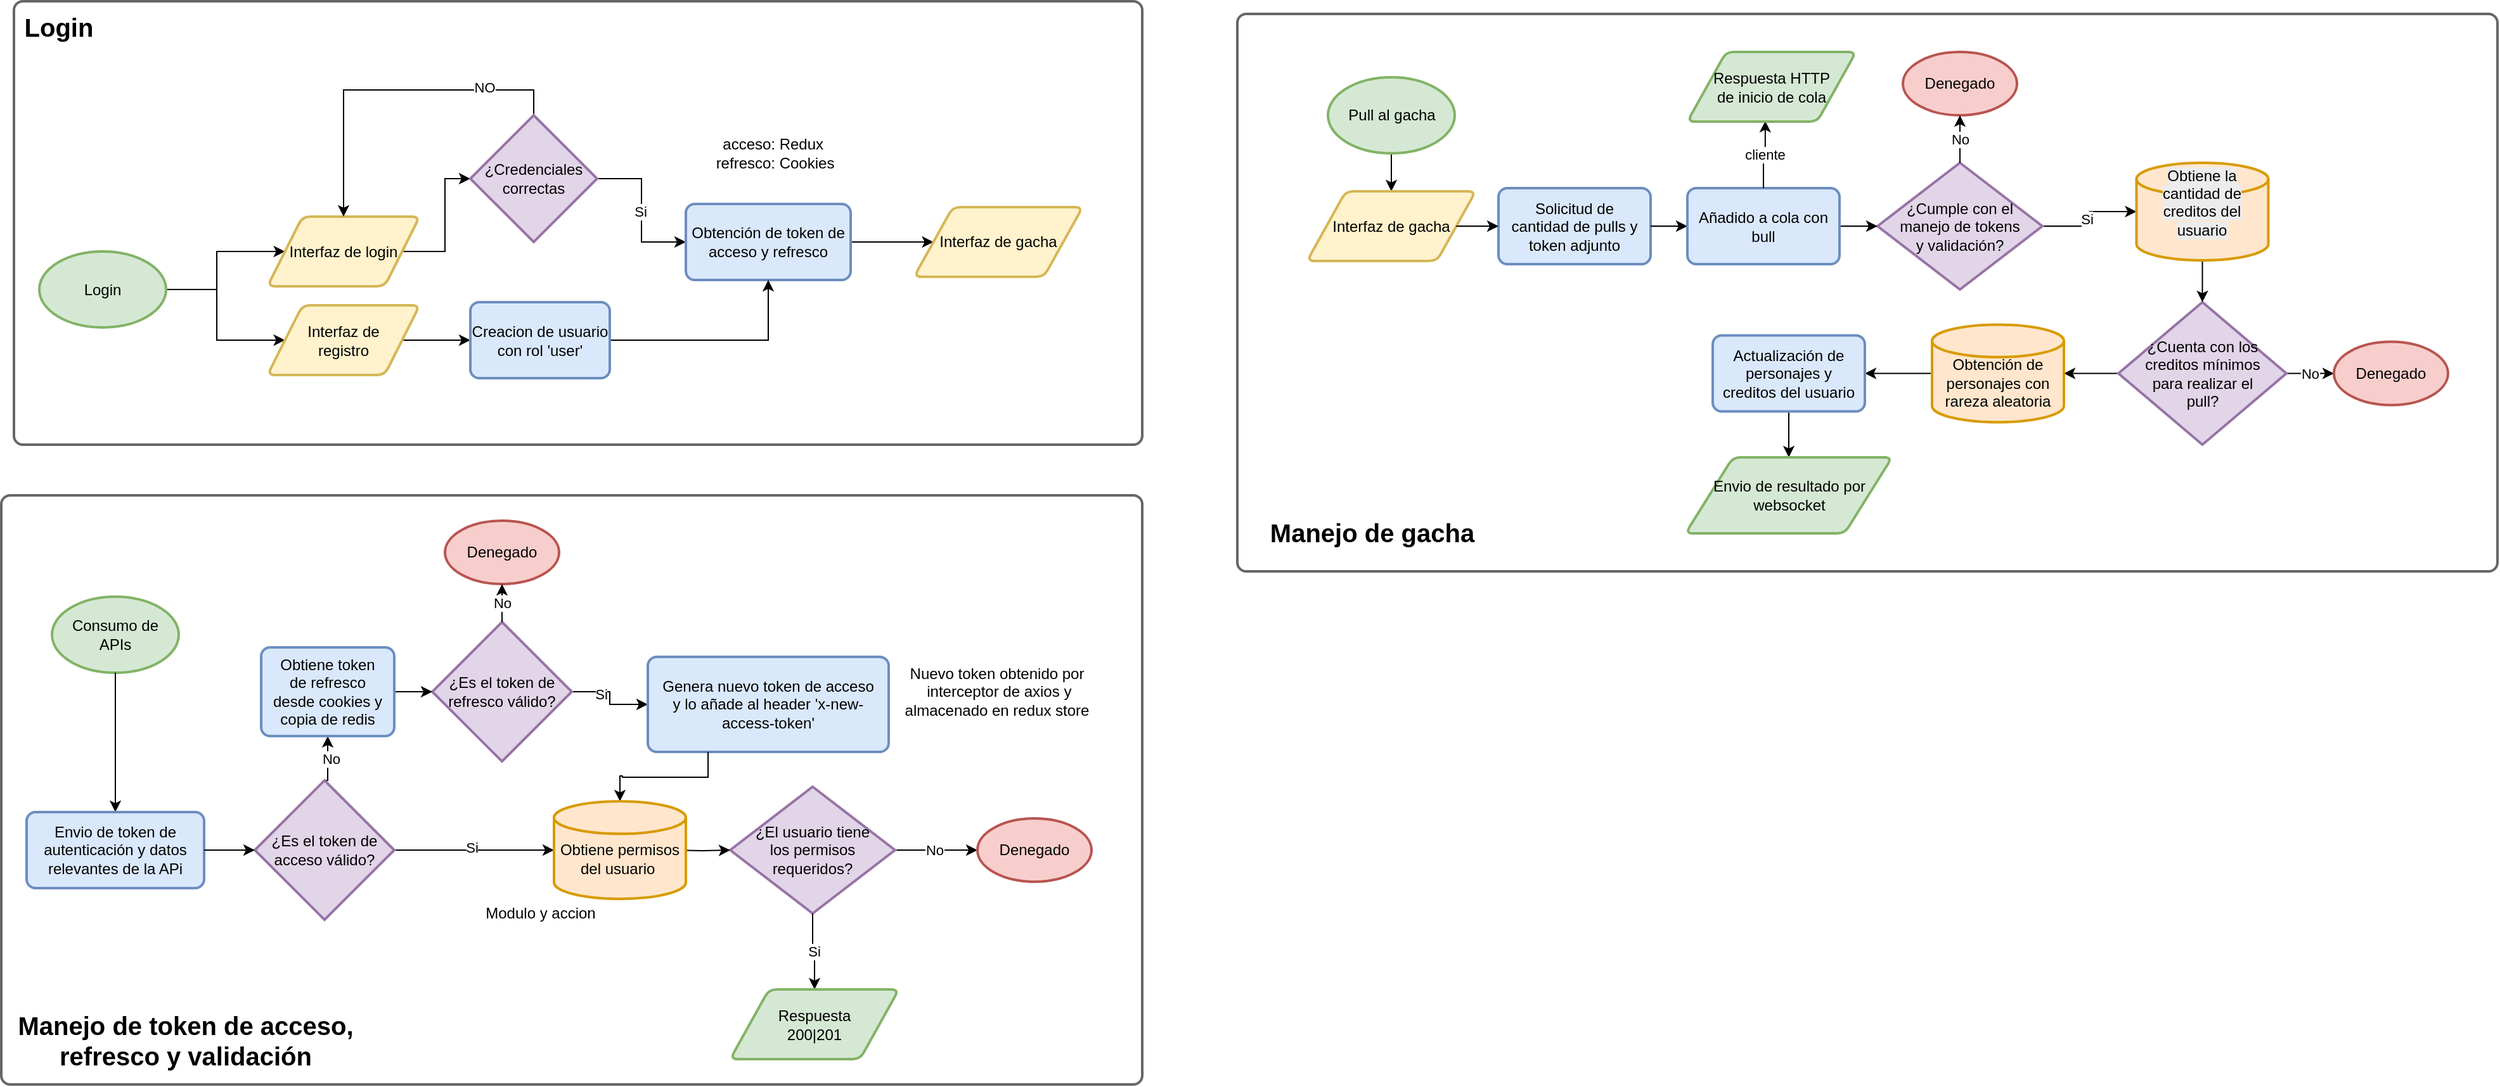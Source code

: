 <mxfile version="28.0.4">
  <diagram name="Página-1" id="W41r3pPWqOTHDsypWAUl">
    <mxGraphModel dx="1426" dy="2010" grid="0" gridSize="10" guides="1" tooltips="1" connect="1" arrows="1" fold="1" page="1" pageScale="1" pageWidth="827" pageHeight="1169" math="0" shadow="0">
      <root>
        <mxCell id="0" />
        <mxCell id="1" parent="0" />
        <mxCell id="RizpdKCqNdR7yWla9vBL-81" value="" style="rounded=1;whiteSpace=wrap;html=1;absoluteArcSize=1;arcSize=14;strokeWidth=2;fillColor=none;strokeColor=#666666;fontColor=#333333;" vertex="1" parent="1">
          <mxGeometry x="985" y="-50" width="994" height="440" as="geometry" />
        </mxCell>
        <mxCell id="RizpdKCqNdR7yWla9vBL-45" value="" style="rounded=1;whiteSpace=wrap;html=1;absoluteArcSize=1;arcSize=14;strokeWidth=2;fillColor=none;strokeColor=#666666;fontColor=#333333;" vertex="1" parent="1">
          <mxGeometry x="10" y="330" width="900" height="465" as="geometry" />
        </mxCell>
        <mxCell id="RizpdKCqNdR7yWla9vBL-2" value="" style="rounded=1;whiteSpace=wrap;html=1;absoluteArcSize=1;arcSize=14;strokeWidth=2;fillColor=none;strokeColor=#666666;fontColor=#333333;" vertex="1" parent="1">
          <mxGeometry x="20" y="-60" width="890" height="350" as="geometry" />
        </mxCell>
        <mxCell id="RizpdKCqNdR7yWla9vBL-4" style="edgeStyle=orthogonalEdgeStyle;rounded=0;orthogonalLoop=1;jettySize=auto;html=1;exitX=1;exitY=0.5;exitDx=0;exitDy=0;exitPerimeter=0;" edge="1" parent="1" source="RizpdKCqNdR7yWla9vBL-1" target="RizpdKCqNdR7yWla9vBL-3">
          <mxGeometry relative="1" as="geometry" />
        </mxCell>
        <mxCell id="RizpdKCqNdR7yWla9vBL-6" style="edgeStyle=orthogonalEdgeStyle;rounded=0;orthogonalLoop=1;jettySize=auto;html=1;exitX=1;exitY=0.5;exitDx=0;exitDy=0;exitPerimeter=0;" edge="1" parent="1" source="RizpdKCqNdR7yWla9vBL-1" target="RizpdKCqNdR7yWla9vBL-5">
          <mxGeometry relative="1" as="geometry" />
        </mxCell>
        <mxCell id="RizpdKCqNdR7yWla9vBL-1" value="Login" style="strokeWidth=2;html=1;shape=mxgraph.flowchart.start_1;whiteSpace=wrap;fillColor=#d5e8d4;strokeColor=#82b366;" vertex="1" parent="1">
          <mxGeometry x="40" y="137.5" width="100" height="60" as="geometry" />
        </mxCell>
        <mxCell id="RizpdKCqNdR7yWla9vBL-9" value="" style="edgeStyle=orthogonalEdgeStyle;rounded=0;orthogonalLoop=1;jettySize=auto;html=1;" edge="1" parent="1" source="RizpdKCqNdR7yWla9vBL-3" target="RizpdKCqNdR7yWla9vBL-8">
          <mxGeometry relative="1" as="geometry" />
        </mxCell>
        <mxCell id="RizpdKCqNdR7yWla9vBL-3" value="Interfaz de login" style="shape=parallelogram;html=1;strokeWidth=2;perimeter=parallelogramPerimeter;whiteSpace=wrap;rounded=1;arcSize=12;size=0.23;fillColor=#fff2cc;strokeColor=#d6b656;spacingLeft=10;spacingRight=10;" vertex="1" parent="1">
          <mxGeometry x="220" y="110" width="120" height="55" as="geometry" />
        </mxCell>
        <mxCell id="RizpdKCqNdR7yWla9vBL-18" style="edgeStyle=orthogonalEdgeStyle;rounded=0;orthogonalLoop=1;jettySize=auto;html=1;exitX=1;exitY=0.5;exitDx=0;exitDy=0;entryX=0;entryY=0.5;entryDx=0;entryDy=0;" edge="1" parent="1" source="RizpdKCqNdR7yWla9vBL-5" target="RizpdKCqNdR7yWla9vBL-17">
          <mxGeometry relative="1" as="geometry" />
        </mxCell>
        <mxCell id="RizpdKCqNdR7yWla9vBL-5" value="Interfaz de registro" style="shape=parallelogram;html=1;strokeWidth=2;perimeter=parallelogramPerimeter;whiteSpace=wrap;rounded=1;arcSize=12;size=0.23;fillColor=#fff2cc;strokeColor=#d6b656;spacingLeft=10;spacingRight=10;" vertex="1" parent="1">
          <mxGeometry x="220" y="180" width="120" height="55" as="geometry" />
        </mxCell>
        <mxCell id="RizpdKCqNdR7yWla9vBL-10" style="edgeStyle=orthogonalEdgeStyle;rounded=0;orthogonalLoop=1;jettySize=auto;html=1;exitX=0.5;exitY=0;exitDx=0;exitDy=0;exitPerimeter=0;entryX=0.5;entryY=0;entryDx=0;entryDy=0;" edge="1" parent="1" source="RizpdKCqNdR7yWla9vBL-8" target="RizpdKCqNdR7yWla9vBL-3">
          <mxGeometry relative="1" as="geometry" />
        </mxCell>
        <mxCell id="RizpdKCqNdR7yWla9vBL-11" value="NO" style="edgeLabel;html=1;align=center;verticalAlign=middle;resizable=0;points=[];" vertex="1" connectable="0" parent="RizpdKCqNdR7yWla9vBL-10">
          <mxGeometry x="-0.559" y="-2" relative="1" as="geometry">
            <mxPoint as="offset" />
          </mxGeometry>
        </mxCell>
        <mxCell id="RizpdKCqNdR7yWla9vBL-14" style="edgeStyle=orthogonalEdgeStyle;rounded=0;orthogonalLoop=1;jettySize=auto;html=1;exitX=1;exitY=0.5;exitDx=0;exitDy=0;exitPerimeter=0;entryX=0;entryY=0.5;entryDx=0;entryDy=0;" edge="1" parent="1" source="RizpdKCqNdR7yWla9vBL-8" target="RizpdKCqNdR7yWla9vBL-12">
          <mxGeometry relative="1" as="geometry" />
        </mxCell>
        <mxCell id="RizpdKCqNdR7yWla9vBL-15" value="Si" style="edgeLabel;html=1;align=center;verticalAlign=middle;resizable=0;points=[];" vertex="1" connectable="0" parent="RizpdKCqNdR7yWla9vBL-14">
          <mxGeometry x="0.013" y="-1" relative="1" as="geometry">
            <mxPoint as="offset" />
          </mxGeometry>
        </mxCell>
        <mxCell id="RizpdKCqNdR7yWla9vBL-8" value="¿Credenciales correctas" style="strokeWidth=2;html=1;shape=mxgraph.flowchart.decision;whiteSpace=wrap;fillColor=#e1d5e7;strokeColor=#9673a6;" vertex="1" parent="1">
          <mxGeometry x="380" y="30" width="100" height="100" as="geometry" />
        </mxCell>
        <mxCell id="RizpdKCqNdR7yWla9vBL-16" style="edgeStyle=orthogonalEdgeStyle;rounded=0;orthogonalLoop=1;jettySize=auto;html=1;entryX=0;entryY=0.5;entryDx=0;entryDy=0;" edge="1" parent="1" source="RizpdKCqNdR7yWla9vBL-12" target="RizpdKCqNdR7yWla9vBL-13">
          <mxGeometry relative="1" as="geometry" />
        </mxCell>
        <mxCell id="RizpdKCqNdR7yWla9vBL-12" value="Obtención de token de acceso y refresco" style="rounded=1;whiteSpace=wrap;html=1;absoluteArcSize=1;arcSize=14;strokeWidth=2;fillColor=#dae8fc;strokeColor=#6c8ebf;" vertex="1" parent="1">
          <mxGeometry x="550" y="100" width="130" height="60" as="geometry" />
        </mxCell>
        <mxCell id="RizpdKCqNdR7yWla9vBL-13" value="Interfaz de gacha" style="shape=parallelogram;html=1;strokeWidth=2;perimeter=parallelogramPerimeter;whiteSpace=wrap;rounded=1;arcSize=12;size=0.23;fillColor=#fff2cc;strokeColor=#d6b656;spacingLeft=12;spacingRight=12;" vertex="1" parent="1">
          <mxGeometry x="730" y="102.5" width="133" height="55" as="geometry" />
        </mxCell>
        <mxCell id="RizpdKCqNdR7yWla9vBL-19" style="edgeStyle=orthogonalEdgeStyle;rounded=0;orthogonalLoop=1;jettySize=auto;html=1;exitX=1;exitY=0.5;exitDx=0;exitDy=0;" edge="1" parent="1" source="RizpdKCqNdR7yWla9vBL-17" target="RizpdKCqNdR7yWla9vBL-12">
          <mxGeometry relative="1" as="geometry" />
        </mxCell>
        <mxCell id="RizpdKCqNdR7yWla9vBL-17" value="Creacion de usuario con rol &#39;user&#39;" style="rounded=1;whiteSpace=wrap;html=1;absoluteArcSize=1;arcSize=14;strokeWidth=2;fillColor=#dae8fc;strokeColor=#6c8ebf;" vertex="1" parent="1">
          <mxGeometry x="380" y="177.5" width="110" height="60" as="geometry" />
        </mxCell>
        <mxCell id="RizpdKCqNdR7yWla9vBL-20" value="&lt;span style=&quot;text-wrap-mode: wrap;&quot;&gt;acceso&lt;/span&gt;: Redux&amp;nbsp;&lt;br&gt;&lt;div&gt;&lt;span style=&quot;text-wrap-mode: wrap; background-color: transparent; color: light-dark(rgb(0, 0, 0), rgb(255, 255, 255));&quot;&gt;refresco&lt;/span&gt;: Cookies&lt;/div&gt;" style="text;html=1;align=center;verticalAlign=middle;resizable=0;points=[];autosize=1;strokeColor=none;fillColor=none;" vertex="1" parent="1">
          <mxGeometry x="560" y="40" width="120" height="40" as="geometry" />
        </mxCell>
        <mxCell id="RizpdKCqNdR7yWla9vBL-21" value="Consumo de APIs" style="strokeWidth=2;html=1;shape=mxgraph.flowchart.start_1;whiteSpace=wrap;fillColor=#d5e8d4;strokeColor=#82b366;spacingLeft=10;spacingRight=10;" vertex="1" parent="1">
          <mxGeometry x="50" y="410" width="100" height="60" as="geometry" />
        </mxCell>
        <mxCell id="RizpdKCqNdR7yWla9vBL-26" style="edgeStyle=orthogonalEdgeStyle;rounded=0;orthogonalLoop=1;jettySize=auto;html=1;exitX=0.5;exitY=0;exitDx=0;exitDy=0;exitPerimeter=0;entryX=0.5;entryY=1;entryDx=0;entryDy=0;" edge="1" parent="1" source="RizpdKCqNdR7yWla9vBL-22" target="RizpdKCqNdR7yWla9vBL-56">
          <mxGeometry relative="1" as="geometry" />
        </mxCell>
        <mxCell id="RizpdKCqNdR7yWla9vBL-27" value="No" style="edgeLabel;html=1;align=center;verticalAlign=middle;resizable=0;points=[];" vertex="1" connectable="0" parent="RizpdKCqNdR7yWla9vBL-26">
          <mxGeometry x="0.077" y="-2" relative="1" as="geometry">
            <mxPoint as="offset" />
          </mxGeometry>
        </mxCell>
        <mxCell id="RizpdKCqNdR7yWla9vBL-35" style="edgeStyle=orthogonalEdgeStyle;rounded=0;orthogonalLoop=1;jettySize=auto;html=1;exitX=1;exitY=0.5;exitDx=0;exitDy=0;exitPerimeter=0;" edge="1" parent="1" source="RizpdKCqNdR7yWla9vBL-22" target="RizpdKCqNdR7yWla9vBL-86">
          <mxGeometry relative="1" as="geometry">
            <mxPoint x="440" y="610" as="targetPoint" />
          </mxGeometry>
        </mxCell>
        <mxCell id="RizpdKCqNdR7yWla9vBL-36" value="Si" style="edgeLabel;html=1;align=center;verticalAlign=middle;resizable=0;points=[];" vertex="1" connectable="0" parent="RizpdKCqNdR7yWla9vBL-35">
          <mxGeometry x="-0.043" y="2" relative="1" as="geometry">
            <mxPoint as="offset" />
          </mxGeometry>
        </mxCell>
        <mxCell id="RizpdKCqNdR7yWla9vBL-22" value="¿Es el token de acceso válido?" style="strokeWidth=2;html=1;shape=mxgraph.flowchart.decision;whiteSpace=wrap;fillColor=#e1d5e7;strokeColor=#9673a6;spacingLeft=10;spacingRight=10;" vertex="1" parent="1">
          <mxGeometry x="210" y="555" width="110" height="110" as="geometry" />
        </mxCell>
        <mxCell id="RizpdKCqNdR7yWla9vBL-23" style="edgeStyle=orthogonalEdgeStyle;rounded=0;orthogonalLoop=1;jettySize=auto;html=1;exitX=0.5;exitY=1;exitDx=0;exitDy=0;exitPerimeter=0;entryX=0.5;entryY=0;entryDx=0;entryDy=0;" edge="1" parent="1" source="RizpdKCqNdR7yWla9vBL-21" target="RizpdKCqNdR7yWla9vBL-48">
          <mxGeometry relative="1" as="geometry" />
        </mxCell>
        <mxCell id="RizpdKCqNdR7yWla9vBL-29" style="edgeStyle=orthogonalEdgeStyle;rounded=0;orthogonalLoop=1;jettySize=auto;html=1;exitX=1;exitY=0.5;exitDx=0;exitDy=0;exitPerimeter=0;entryX=0;entryY=0.5;entryDx=0;entryDy=0;" edge="1" parent="1" source="RizpdKCqNdR7yWla9vBL-24" target="RizpdKCqNdR7yWla9vBL-28">
          <mxGeometry relative="1" as="geometry" />
        </mxCell>
        <mxCell id="RizpdKCqNdR7yWla9vBL-30" value="Si" style="edgeLabel;html=1;align=center;verticalAlign=middle;resizable=0;points=[];" vertex="1" connectable="0" parent="RizpdKCqNdR7yWla9vBL-29">
          <mxGeometry x="-0.364" y="-2" relative="1" as="geometry">
            <mxPoint as="offset" />
          </mxGeometry>
        </mxCell>
        <mxCell id="RizpdKCqNdR7yWla9vBL-24" value="¿Es el token de refresco válido?" style="strokeWidth=2;html=1;shape=mxgraph.flowchart.decision;whiteSpace=wrap;fillColor=#e1d5e7;strokeColor=#9673a6;spacingLeft=10;spacingRight=10;" vertex="1" parent="1">
          <mxGeometry x="350" y="430" width="110" height="110" as="geometry" />
        </mxCell>
        <mxCell id="RizpdKCqNdR7yWla9vBL-28" value="Genera nuevo token de acceso y lo añade al header &#39;x-new-access-token&#39;" style="rounded=1;whiteSpace=wrap;html=1;absoluteArcSize=1;arcSize=14;strokeWidth=2;fillColor=#dae8fc;strokeColor=#6c8ebf;spacingLeft=6;spacingRight=6;" vertex="1" parent="1">
          <mxGeometry x="520" y="457.5" width="190" height="75" as="geometry" />
        </mxCell>
        <mxCell id="RizpdKCqNdR7yWla9vBL-31" value="Denegado" style="strokeWidth=2;html=1;shape=mxgraph.flowchart.start_2;whiteSpace=wrap;fillColor=#f8cecc;strokeColor=#b85450;" vertex="1" parent="1">
          <mxGeometry x="360" y="350" width="90" height="50" as="geometry" />
        </mxCell>
        <mxCell id="RizpdKCqNdR7yWla9vBL-32" value="No" style="edgeStyle=orthogonalEdgeStyle;rounded=0;orthogonalLoop=1;jettySize=auto;html=1;exitX=0.5;exitY=0;exitDx=0;exitDy=0;exitPerimeter=0;entryX=0.5;entryY=1;entryDx=0;entryDy=0;entryPerimeter=0;" edge="1" parent="1" source="RizpdKCqNdR7yWla9vBL-24" target="RizpdKCqNdR7yWla9vBL-31">
          <mxGeometry relative="1" as="geometry" />
        </mxCell>
        <mxCell id="RizpdKCqNdR7yWla9vBL-38" style="edgeStyle=orthogonalEdgeStyle;rounded=0;orthogonalLoop=1;jettySize=auto;html=1;exitX=1;exitY=0.5;exitDx=0;exitDy=0;exitPerimeter=0;" edge="1" parent="1" source="RizpdKCqNdR7yWla9vBL-33" target="RizpdKCqNdR7yWla9vBL-37">
          <mxGeometry relative="1" as="geometry" />
        </mxCell>
        <mxCell id="RizpdKCqNdR7yWla9vBL-40" value="No" style="edgeLabel;html=1;align=center;verticalAlign=middle;resizable=0;points=[];" vertex="1" connectable="0" parent="RizpdKCqNdR7yWla9vBL-38">
          <mxGeometry x="-0.043" relative="1" as="geometry">
            <mxPoint as="offset" />
          </mxGeometry>
        </mxCell>
        <mxCell id="RizpdKCqNdR7yWla9vBL-33" value="¿El usuario tiene los permisos requeridos?" style="strokeWidth=2;html=1;shape=mxgraph.flowchart.decision;whiteSpace=wrap;fillColor=#e1d5e7;strokeColor=#9673a6;spacingLeft=12;spacingRight=12;" vertex="1" parent="1">
          <mxGeometry x="585" y="560" width="130" height="100" as="geometry" />
        </mxCell>
        <mxCell id="RizpdKCqNdR7yWla9vBL-34" style="edgeStyle=orthogonalEdgeStyle;rounded=0;orthogonalLoop=1;jettySize=auto;html=1;exitX=0.25;exitY=1;exitDx=0;exitDy=0;" edge="1" parent="1" source="RizpdKCqNdR7yWla9vBL-28" target="RizpdKCqNdR7yWla9vBL-86">
          <mxGeometry relative="1" as="geometry">
            <mxPoint x="580" y="560" as="sourcePoint" />
            <mxPoint x="490" y="575" as="targetPoint" />
          </mxGeometry>
        </mxCell>
        <mxCell id="RizpdKCqNdR7yWla9vBL-37" value="Denegado" style="strokeWidth=2;html=1;shape=mxgraph.flowchart.start_2;whiteSpace=wrap;fillColor=#f8cecc;strokeColor=#b85450;" vertex="1" parent="1">
          <mxGeometry x="780" y="585" width="90" height="50" as="geometry" />
        </mxCell>
        <mxCell id="RizpdKCqNdR7yWla9vBL-39" value="&lt;div&gt;Modulo y accion&lt;/div&gt;" style="text;html=1;align=center;verticalAlign=middle;resizable=0;points=[];autosize=1;strokeColor=none;fillColor=none;" vertex="1" parent="1">
          <mxGeometry x="380" y="645" width="110" height="30" as="geometry" />
        </mxCell>
        <mxCell id="RizpdKCqNdR7yWla9vBL-42" value="Si" style="edgeStyle=orthogonalEdgeStyle;rounded=0;orthogonalLoop=1;jettySize=auto;html=1;exitX=0.5;exitY=1;exitDx=0;exitDy=0;exitPerimeter=0;entryX=0.5;entryY=0;entryDx=0;entryDy=0;" edge="1" parent="1" source="RizpdKCqNdR7yWla9vBL-33" target="RizpdKCqNdR7yWla9vBL-78">
          <mxGeometry relative="1" as="geometry" />
        </mxCell>
        <mxCell id="RizpdKCqNdR7yWla9vBL-43" value="Nuevo token obtenido por&lt;br&gt;&amp;nbsp;interceptor de axios y &lt;br&gt;almacenado en redux store" style="text;html=1;align=center;verticalAlign=middle;resizable=0;points=[];autosize=1;strokeColor=none;fillColor=none;" vertex="1" parent="1">
          <mxGeometry x="710" y="455" width="170" height="60" as="geometry" />
        </mxCell>
        <mxCell id="RizpdKCqNdR7yWla9vBL-44" value="Login" style="text;html=1;align=center;verticalAlign=middle;resizable=0;points=[];autosize=1;strokeColor=none;fillColor=none;fontSize=20;fontStyle=1" vertex="1" parent="1">
          <mxGeometry x="20" y="-60" width="70" height="40" as="geometry" />
        </mxCell>
        <mxCell id="RizpdKCqNdR7yWla9vBL-46" value="Manejo de token de acceso, &lt;br&gt;refresco y validación" style="text;html=1;align=center;verticalAlign=middle;resizable=0;points=[];autosize=1;strokeColor=none;fillColor=none;fontSize=20;fontStyle=1" vertex="1" parent="1">
          <mxGeometry x="20" y="730" width="270" height="60" as="geometry" />
        </mxCell>
        <mxCell id="RizpdKCqNdR7yWla9vBL-51" style="edgeStyle=orthogonalEdgeStyle;rounded=0;orthogonalLoop=1;jettySize=auto;html=1;exitX=0.5;exitY=1;exitDx=0;exitDy=0;exitPerimeter=0;entryX=0.5;entryY=0;entryDx=0;entryDy=0;" edge="1" parent="1" source="RizpdKCqNdR7yWla9vBL-47" target="RizpdKCqNdR7yWla9vBL-50">
          <mxGeometry relative="1" as="geometry" />
        </mxCell>
        <mxCell id="RizpdKCqNdR7yWla9vBL-47" value="Pull al gacha" style="strokeWidth=2;html=1;shape=mxgraph.flowchart.start_1;whiteSpace=wrap;fillColor=#d5e8d4;strokeColor=#82b366;spacingLeft=10;spacingRight=10;" vertex="1" parent="1">
          <mxGeometry x="1056.5" width="100" height="60" as="geometry" />
        </mxCell>
        <mxCell id="RizpdKCqNdR7yWla9vBL-48" value="Envio de token de autenticación y datos relevantes de la APi" style="rounded=1;whiteSpace=wrap;html=1;absoluteArcSize=1;arcSize=14;strokeWidth=2;fillColor=#dae8fc;strokeColor=#6c8ebf;spacingLeft=6;spacingRight=6;" vertex="1" parent="1">
          <mxGeometry x="30" y="580" width="140" height="60" as="geometry" />
        </mxCell>
        <mxCell id="RizpdKCqNdR7yWla9vBL-49" style="edgeStyle=orthogonalEdgeStyle;rounded=0;orthogonalLoop=1;jettySize=auto;html=1;entryX=0;entryY=0.5;entryDx=0;entryDy=0;entryPerimeter=0;" edge="1" parent="1" source="RizpdKCqNdR7yWla9vBL-48" target="RizpdKCqNdR7yWla9vBL-22">
          <mxGeometry relative="1" as="geometry" />
        </mxCell>
        <mxCell id="RizpdKCqNdR7yWla9vBL-50" value="Interfaz de gacha" style="shape=parallelogram;html=1;strokeWidth=2;perimeter=parallelogramPerimeter;whiteSpace=wrap;rounded=1;arcSize=12;size=0.23;fillColor=#fff2cc;strokeColor=#d6b656;spacingLeft=12;spacingRight=12;" vertex="1" parent="1">
          <mxGeometry x="1040" y="90" width="133" height="55" as="geometry" />
        </mxCell>
        <mxCell id="RizpdKCqNdR7yWla9vBL-52" value="Solicitud de cantidad de pulls y token adjunto" style="rounded=1;whiteSpace=wrap;html=1;absoluteArcSize=1;arcSize=14;strokeWidth=2;fillColor=#dae8fc;strokeColor=#6c8ebf;spacingLeft=5;spacingRight=5;" vertex="1" parent="1">
          <mxGeometry x="1191" y="87.5" width="120" height="60" as="geometry" />
        </mxCell>
        <mxCell id="RizpdKCqNdR7yWla9vBL-53" style="edgeStyle=orthogonalEdgeStyle;rounded=0;orthogonalLoop=1;jettySize=auto;html=1;exitX=1;exitY=0.5;exitDx=0;exitDy=0;entryX=0;entryY=0.5;entryDx=0;entryDy=0;" edge="1" parent="1" source="RizpdKCqNdR7yWla9vBL-50" target="RizpdKCqNdR7yWla9vBL-52">
          <mxGeometry relative="1" as="geometry" />
        </mxCell>
        <mxCell id="RizpdKCqNdR7yWla9vBL-55" style="edgeStyle=orthogonalEdgeStyle;rounded=0;orthogonalLoop=1;jettySize=auto;html=1;entryX=0;entryY=0.5;entryDx=0;entryDy=0;entryPerimeter=0;" edge="1" parent="1" target="RizpdKCqNdR7yWla9vBL-33">
          <mxGeometry relative="1" as="geometry">
            <mxPoint x="540" y="610" as="sourcePoint" />
          </mxGeometry>
        </mxCell>
        <mxCell id="RizpdKCqNdR7yWla9vBL-57" style="edgeStyle=orthogonalEdgeStyle;rounded=0;orthogonalLoop=1;jettySize=auto;html=1;" edge="1" parent="1" source="RizpdKCqNdR7yWla9vBL-56" target="RizpdKCqNdR7yWla9vBL-24">
          <mxGeometry relative="1" as="geometry" />
        </mxCell>
        <mxCell id="RizpdKCqNdR7yWla9vBL-56" value="Obtiene token de refresco desde cookies y copia de redis" style="rounded=1;whiteSpace=wrap;html=1;absoluteArcSize=1;arcSize=14;strokeWidth=2;fillColor=#dae8fc;strokeColor=#6c8ebf;spacingLeft=6;spacingRight=6;" vertex="1" parent="1">
          <mxGeometry x="215" y="450" width="105" height="70" as="geometry" />
        </mxCell>
        <mxCell id="RizpdKCqNdR7yWla9vBL-63" style="edgeStyle=orthogonalEdgeStyle;rounded=0;orthogonalLoop=1;jettySize=auto;html=1;" edge="1" parent="1" source="RizpdKCqNdR7yWla9vBL-58" target="RizpdKCqNdR7yWla9vBL-83">
          <mxGeometry relative="1" as="geometry">
            <mxPoint x="1689" y="110" as="targetPoint" />
          </mxGeometry>
        </mxCell>
        <mxCell id="RizpdKCqNdR7yWla9vBL-64" value="Si" style="edgeLabel;html=1;align=center;verticalAlign=middle;resizable=0;points=[];" vertex="1" connectable="0" parent="RizpdKCqNdR7yWla9vBL-63">
          <mxGeometry x="-0.008" y="2" relative="1" as="geometry">
            <mxPoint as="offset" />
          </mxGeometry>
        </mxCell>
        <mxCell id="RizpdKCqNdR7yWla9vBL-58" value="¿Cumple con el manejo de tokens y validación?" style="strokeWidth=2;html=1;shape=mxgraph.flowchart.decision;whiteSpace=wrap;fillColor=#e1d5e7;strokeColor=#9673a6;spacingLeft=12;spacingRight=12;" vertex="1" parent="1">
          <mxGeometry x="1490" y="67.5" width="130" height="100" as="geometry" />
        </mxCell>
        <mxCell id="RizpdKCqNdR7yWla9vBL-59" style="edgeStyle=orthogonalEdgeStyle;rounded=0;orthogonalLoop=1;jettySize=auto;html=1;entryX=0;entryY=0.5;entryDx=0;entryDy=0;" edge="1" parent="1" source="RizpdKCqNdR7yWla9vBL-52" target="RizpdKCqNdR7yWla9vBL-70">
          <mxGeometry relative="1" as="geometry" />
        </mxCell>
        <mxCell id="RizpdKCqNdR7yWla9vBL-60" value="Denegado" style="strokeWidth=2;html=1;shape=mxgraph.flowchart.start_2;whiteSpace=wrap;fillColor=#f8cecc;strokeColor=#b85450;" vertex="1" parent="1">
          <mxGeometry x="1510" y="-20" width="90" height="50" as="geometry" />
        </mxCell>
        <mxCell id="RizpdKCqNdR7yWla9vBL-61" value="No" style="edgeStyle=orthogonalEdgeStyle;rounded=0;orthogonalLoop=1;jettySize=auto;html=1;entryX=0.5;entryY=1;entryDx=0;entryDy=0;entryPerimeter=0;" edge="1" parent="1" source="RizpdKCqNdR7yWla9vBL-58" target="RizpdKCqNdR7yWla9vBL-60">
          <mxGeometry relative="1" as="geometry" />
        </mxCell>
        <mxCell id="RizpdKCqNdR7yWla9vBL-67" value="No" style="edgeStyle=orthogonalEdgeStyle;rounded=0;orthogonalLoop=1;jettySize=auto;html=1;exitX=1;exitY=0.5;exitDx=0;exitDy=0;exitPerimeter=0;" edge="1" parent="1" source="RizpdKCqNdR7yWla9vBL-65" target="RizpdKCqNdR7yWla9vBL-66">
          <mxGeometry relative="1" as="geometry" />
        </mxCell>
        <mxCell id="RizpdKCqNdR7yWla9vBL-72" style="edgeStyle=orthogonalEdgeStyle;rounded=0;orthogonalLoop=1;jettySize=auto;html=1;entryX=1;entryY=0.5;entryDx=0;entryDy=0;entryPerimeter=0;" edge="1" parent="1" source="RizpdKCqNdR7yWla9vBL-65" target="RizpdKCqNdR7yWla9vBL-84">
          <mxGeometry relative="1" as="geometry">
            <mxPoint x="1640" y="233.75" as="targetPoint" />
          </mxGeometry>
        </mxCell>
        <mxCell id="RizpdKCqNdR7yWla9vBL-65" value="¿Cuenta con los creditos mínimos para realizar el pull?" style="strokeWidth=2;html=1;shape=mxgraph.flowchart.decision;whiteSpace=wrap;fillColor=#e1d5e7;strokeColor=#9673a6;spacingLeft=12;spacingRight=12;" vertex="1" parent="1">
          <mxGeometry x="1680" y="177.5" width="132.5" height="112.5" as="geometry" />
        </mxCell>
        <mxCell id="RizpdKCqNdR7yWla9vBL-66" value="Denegado" style="strokeWidth=2;html=1;shape=mxgraph.flowchart.start_2;whiteSpace=wrap;fillColor=#f8cecc;strokeColor=#b85450;" vertex="1" parent="1">
          <mxGeometry x="1850" y="208.75" width="90" height="50" as="geometry" />
        </mxCell>
        <mxCell id="RizpdKCqNdR7yWla9vBL-68" style="edgeStyle=orthogonalEdgeStyle;rounded=0;orthogonalLoop=1;jettySize=auto;html=1;exitX=0.5;exitY=1;exitDx=0;exitDy=0;entryX=0.5;entryY=0;entryDx=0;entryDy=0;entryPerimeter=0;exitPerimeter=0;" edge="1" parent="1" source="RizpdKCqNdR7yWla9vBL-83" target="RizpdKCqNdR7yWla9vBL-65">
          <mxGeometry relative="1" as="geometry">
            <mxPoint x="1749" y="140" as="sourcePoint" />
          </mxGeometry>
        </mxCell>
        <mxCell id="RizpdKCqNdR7yWla9vBL-76" style="edgeStyle=orthogonalEdgeStyle;rounded=0;orthogonalLoop=1;jettySize=auto;html=1;entryX=1;entryY=0.5;entryDx=0;entryDy=0;" edge="1" parent="1" source="RizpdKCqNdR7yWla9vBL-84" target="RizpdKCqNdR7yWla9vBL-75">
          <mxGeometry relative="1" as="geometry">
            <mxPoint x="1520" y="233.75" as="sourcePoint" />
          </mxGeometry>
        </mxCell>
        <mxCell id="RizpdKCqNdR7yWla9vBL-71" style="edgeStyle=orthogonalEdgeStyle;rounded=0;orthogonalLoop=1;jettySize=auto;html=1;" edge="1" parent="1" source="RizpdKCqNdR7yWla9vBL-70" target="RizpdKCqNdR7yWla9vBL-58">
          <mxGeometry relative="1" as="geometry" />
        </mxCell>
        <mxCell id="RizpdKCqNdR7yWla9vBL-70" value="Añadido a cola con bull" style="rounded=1;whiteSpace=wrap;html=1;absoluteArcSize=1;arcSize=14;strokeWidth=2;fillColor=#dae8fc;strokeColor=#6c8ebf;spacingLeft=5;spacingRight=5;" vertex="1" parent="1">
          <mxGeometry x="1340" y="87.5" width="120" height="60" as="geometry" />
        </mxCell>
        <mxCell id="RizpdKCqNdR7yWla9vBL-74" value="cliente" style="edgeStyle=orthogonalEdgeStyle;rounded=0;orthogonalLoop=1;jettySize=auto;html=1;entryX=0.462;entryY=0.99;entryDx=0;entryDy=0;entryPerimeter=0;" edge="1" parent="1" source="RizpdKCqNdR7yWla9vBL-70" target="RizpdKCqNdR7yWla9vBL-79">
          <mxGeometry relative="1" as="geometry">
            <mxPoint x="1400" y="50.0" as="targetPoint" />
          </mxGeometry>
        </mxCell>
        <mxCell id="RizpdKCqNdR7yWla9vBL-80" style="edgeStyle=orthogonalEdgeStyle;rounded=0;orthogonalLoop=1;jettySize=auto;html=1;" edge="1" parent="1" source="RizpdKCqNdR7yWla9vBL-75" target="RizpdKCqNdR7yWla9vBL-77">
          <mxGeometry relative="1" as="geometry" />
        </mxCell>
        <mxCell id="RizpdKCqNdR7yWla9vBL-75" value="Actualización de personajes y creditos del usuario" style="rounded=1;whiteSpace=wrap;html=1;absoluteArcSize=1;arcSize=14;strokeWidth=2;fillColor=#dae8fc;strokeColor=#6c8ebf;spacingLeft=5;spacingRight=5;" vertex="1" parent="1">
          <mxGeometry x="1360" y="203.75" width="120" height="60" as="geometry" />
        </mxCell>
        <mxCell id="RizpdKCqNdR7yWla9vBL-77" value="Envio de resultado por websocket" style="shape=parallelogram;html=1;strokeWidth=2;perimeter=parallelogramPerimeter;whiteSpace=wrap;rounded=1;arcSize=12;size=0.23;fillColor=#d5e8d4;strokeColor=#82b366;spacingLeft=12;spacingRight=12;" vertex="1" parent="1">
          <mxGeometry x="1338.5" y="300" width="163" height="60" as="geometry" />
        </mxCell>
        <mxCell id="RizpdKCqNdR7yWla9vBL-78" value="Respuesta &lt;br&gt;200|201" style="shape=parallelogram;html=1;strokeWidth=2;perimeter=parallelogramPerimeter;whiteSpace=wrap;rounded=1;arcSize=12;size=0.23;fillColor=#d5e8d4;strokeColor=#82b366;spacingLeft=12;spacingRight=12;" vertex="1" parent="1">
          <mxGeometry x="585" y="720" width="133" height="55" as="geometry" />
        </mxCell>
        <mxCell id="RizpdKCqNdR7yWla9vBL-79" value="Respuesta HTTP de inicio de cola" style="shape=parallelogram;html=1;strokeWidth=2;perimeter=parallelogramPerimeter;whiteSpace=wrap;rounded=1;arcSize=12;size=0.23;fillColor=#d5e8d4;strokeColor=#82b366;spacingLeft=12;spacingRight=12;" vertex="1" parent="1">
          <mxGeometry x="1340" y="-20" width="133" height="55" as="geometry" />
        </mxCell>
        <mxCell id="RizpdKCqNdR7yWla9vBL-82" value="Manejo de gacha" style="text;html=1;align=center;verticalAlign=middle;resizable=0;points=[];autosize=1;strokeColor=none;fillColor=none;fontSize=20;fontStyle=1" vertex="1" parent="1">
          <mxGeometry x="1005" y="341" width="171" height="36" as="geometry" />
        </mxCell>
        <mxCell id="RizpdKCqNdR7yWla9vBL-83" value="&#xa;&lt;span style=&quot;color: rgb(0, 0, 0); font-family: Helvetica; font-size: 12px; font-style: normal; font-variant-ligatures: normal; font-variant-caps: normal; font-weight: 400; letter-spacing: normal; orphans: 2; text-align: center; text-indent: 0px; text-transform: none; widows: 2; word-spacing: 0px; -webkit-text-stroke-width: 0px; white-space: normal; background-color: rgb(236, 236, 236); text-decoration-thickness: initial; text-decoration-style: initial; text-decoration-color: initial; display: inline !important; float: none;&quot;&gt;Obtiene la cantidad de creditos del usuario&lt;/span&gt;&#xa;&#xa;" style="strokeWidth=2;html=1;shape=mxgraph.flowchart.database;whiteSpace=wrap;fillColor=#ffe6cc;strokeColor=#d79b00;" vertex="1" parent="1">
          <mxGeometry x="1694.25" y="67.5" width="104" height="77" as="geometry" />
        </mxCell>
        <mxCell id="RizpdKCqNdR7yWla9vBL-84" value="&lt;br&gt;Obtención de personajes con rareza aleatoria" style="strokeWidth=2;html=1;shape=mxgraph.flowchart.database;whiteSpace=wrap;fillColor=#ffe6cc;strokeColor=#d79b00;" vertex="1" parent="1">
          <mxGeometry x="1533" y="195.25" width="104" height="77" as="geometry" />
        </mxCell>
        <mxCell id="RizpdKCqNdR7yWla9vBL-86" value="&lt;br&gt;Obtiene permisos del usuario&amp;nbsp;" style="strokeWidth=2;html=1;shape=mxgraph.flowchart.database;whiteSpace=wrap;fillColor=#ffe6cc;strokeColor=#d79b00;" vertex="1" parent="1">
          <mxGeometry x="446" y="571.5" width="104" height="77" as="geometry" />
        </mxCell>
      </root>
    </mxGraphModel>
  </diagram>
</mxfile>
